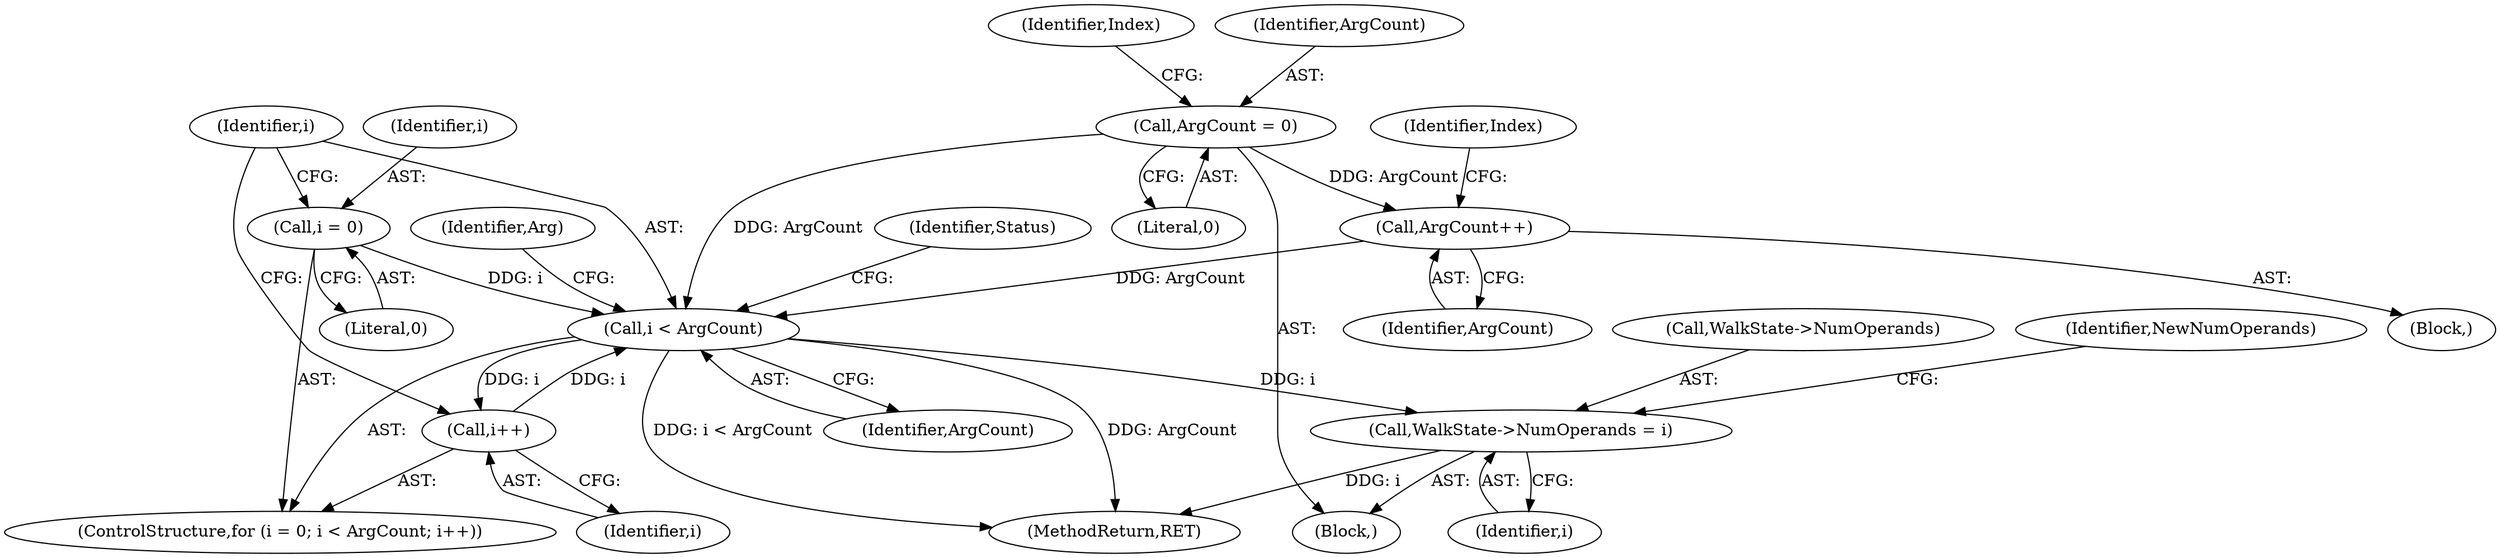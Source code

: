 digraph "0_acpica_987a3b5cf7175916e2a4b6ea5b8e70f830dfe732@API" {
"1000237" [label="(Call,WalkState->NumOperands = i)"];
"1000193" [label="(Call,i < ArgCount)"];
"1000190" [label="(Call,i = 0)"];
"1000196" [label="(Call,i++)"];
"1000116" [label="(Call,ArgCount = 0)"];
"1000168" [label="(Call,ArgCount++)"];
"1000121" [label="(Identifier,Index)"];
"1000193" [label="(Call,i < ArgCount)"];
"1000241" [label="(Identifier,i)"];
"1000195" [label="(Identifier,ArgCount)"];
"1000168" [label="(Call,ArgCount++)"];
"1000196" [label="(Call,i++)"];
"1000171" [label="(Identifier,Index)"];
"1000235" [label="(Identifier,Status)"];
"1000194" [label="(Identifier,i)"];
"1000116" [label="(Call,ArgCount = 0)"];
"1000169" [label="(Identifier,ArgCount)"];
"1000238" [label="(Call,WalkState->NumOperands)"];
"1000118" [label="(Literal,0)"];
"1000260" [label="(MethodReturn,RET)"];
"1000200" [label="(Identifier,Arg)"];
"1000197" [label="(Identifier,i)"];
"1000237" [label="(Call,WalkState->NumOperands = i)"];
"1000117" [label="(Identifier,ArgCount)"];
"1000108" [label="(Block,)"];
"1000141" [label="(Block,)"];
"1000243" [label="(Identifier,NewNumOperands)"];
"1000189" [label="(ControlStructure,for (i = 0; i < ArgCount; i++))"];
"1000191" [label="(Identifier,i)"];
"1000190" [label="(Call,i = 0)"];
"1000192" [label="(Literal,0)"];
"1000237" -> "1000108"  [label="AST: "];
"1000237" -> "1000241"  [label="CFG: "];
"1000238" -> "1000237"  [label="AST: "];
"1000241" -> "1000237"  [label="AST: "];
"1000243" -> "1000237"  [label="CFG: "];
"1000237" -> "1000260"  [label="DDG: i"];
"1000193" -> "1000237"  [label="DDG: i"];
"1000193" -> "1000189"  [label="AST: "];
"1000193" -> "1000195"  [label="CFG: "];
"1000194" -> "1000193"  [label="AST: "];
"1000195" -> "1000193"  [label="AST: "];
"1000200" -> "1000193"  [label="CFG: "];
"1000235" -> "1000193"  [label="CFG: "];
"1000193" -> "1000260"  [label="DDG: ArgCount"];
"1000193" -> "1000260"  [label="DDG: i < ArgCount"];
"1000190" -> "1000193"  [label="DDG: i"];
"1000196" -> "1000193"  [label="DDG: i"];
"1000116" -> "1000193"  [label="DDG: ArgCount"];
"1000168" -> "1000193"  [label="DDG: ArgCount"];
"1000193" -> "1000196"  [label="DDG: i"];
"1000190" -> "1000189"  [label="AST: "];
"1000190" -> "1000192"  [label="CFG: "];
"1000191" -> "1000190"  [label="AST: "];
"1000192" -> "1000190"  [label="AST: "];
"1000194" -> "1000190"  [label="CFG: "];
"1000196" -> "1000189"  [label="AST: "];
"1000196" -> "1000197"  [label="CFG: "];
"1000197" -> "1000196"  [label="AST: "];
"1000194" -> "1000196"  [label="CFG: "];
"1000116" -> "1000108"  [label="AST: "];
"1000116" -> "1000118"  [label="CFG: "];
"1000117" -> "1000116"  [label="AST: "];
"1000118" -> "1000116"  [label="AST: "];
"1000121" -> "1000116"  [label="CFG: "];
"1000116" -> "1000168"  [label="DDG: ArgCount"];
"1000168" -> "1000141"  [label="AST: "];
"1000168" -> "1000169"  [label="CFG: "];
"1000169" -> "1000168"  [label="AST: "];
"1000171" -> "1000168"  [label="CFG: "];
}
